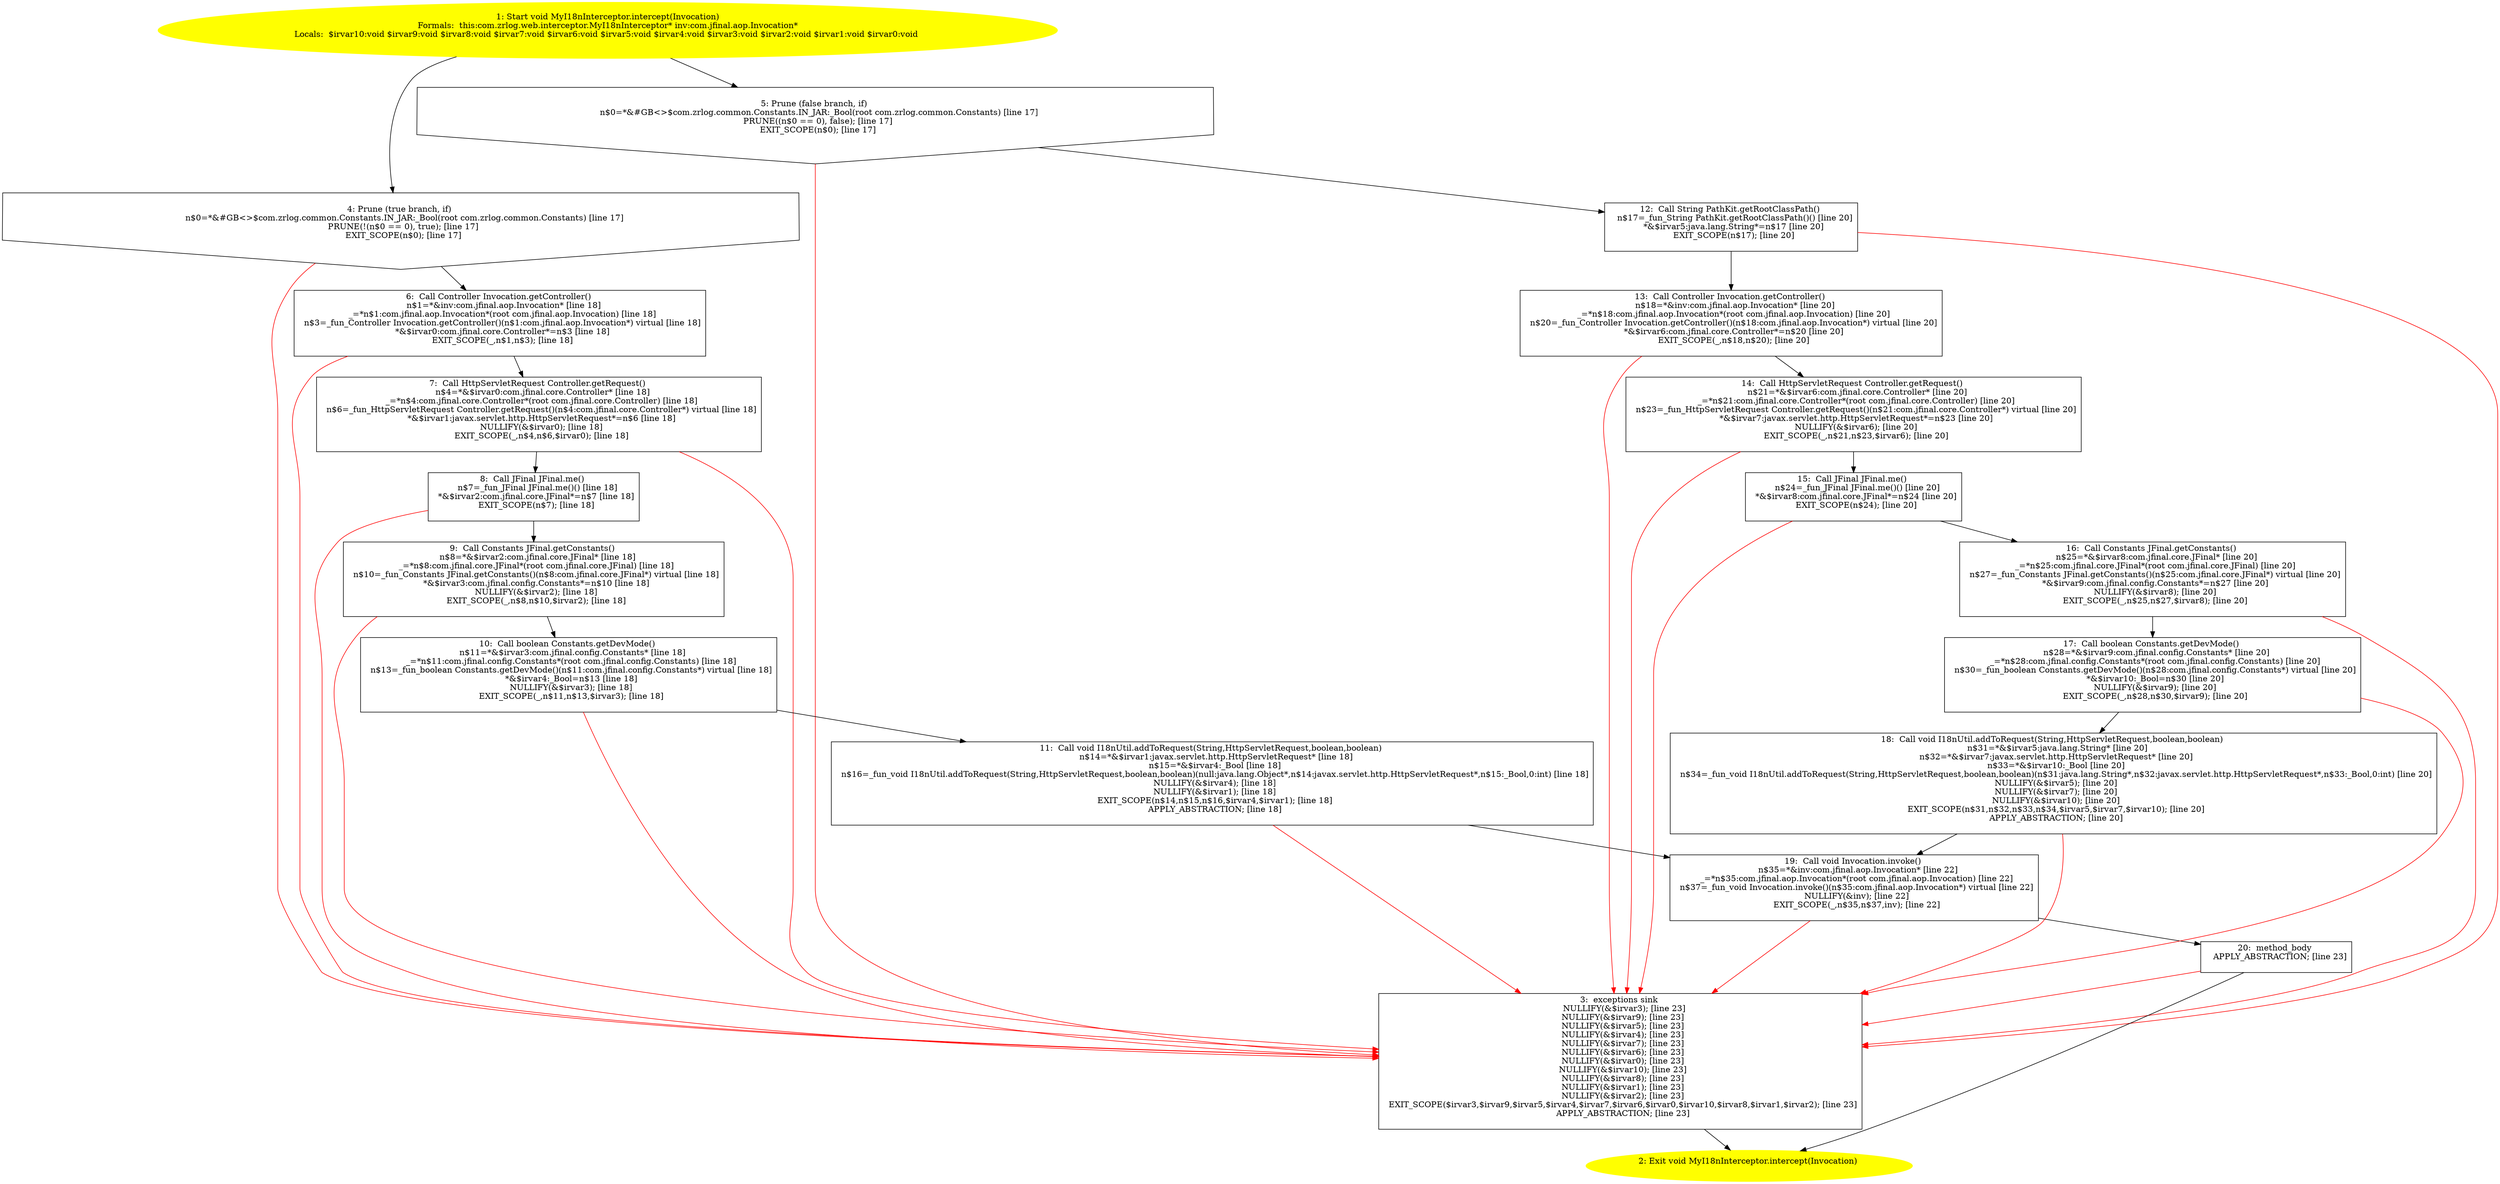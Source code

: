 /* @generated */
digraph cfg {
"com.zrlog.web.interceptor.MyI18nInterceptor.intercept(com.jfinal.aop.Invocation):void.32b7e57ac259d1b54f8f78c02972f6a0_1" [label="1: Start void MyI18nInterceptor.intercept(Invocation)\nFormals:  this:com.zrlog.web.interceptor.MyI18nInterceptor* inv:com.jfinal.aop.Invocation*\nLocals:  $irvar10:void $irvar9:void $irvar8:void $irvar7:void $irvar6:void $irvar5:void $irvar4:void $irvar3:void $irvar2:void $irvar1:void $irvar0:void \n  " color=yellow style=filled]
	

	 "com.zrlog.web.interceptor.MyI18nInterceptor.intercept(com.jfinal.aop.Invocation):void.32b7e57ac259d1b54f8f78c02972f6a0_1" -> "com.zrlog.web.interceptor.MyI18nInterceptor.intercept(com.jfinal.aop.Invocation):void.32b7e57ac259d1b54f8f78c02972f6a0_4" ;
	 "com.zrlog.web.interceptor.MyI18nInterceptor.intercept(com.jfinal.aop.Invocation):void.32b7e57ac259d1b54f8f78c02972f6a0_1" -> "com.zrlog.web.interceptor.MyI18nInterceptor.intercept(com.jfinal.aop.Invocation):void.32b7e57ac259d1b54f8f78c02972f6a0_5" ;
"com.zrlog.web.interceptor.MyI18nInterceptor.intercept(com.jfinal.aop.Invocation):void.32b7e57ac259d1b54f8f78c02972f6a0_2" [label="2: Exit void MyI18nInterceptor.intercept(Invocation) \n  " color=yellow style=filled]
	

"com.zrlog.web.interceptor.MyI18nInterceptor.intercept(com.jfinal.aop.Invocation):void.32b7e57ac259d1b54f8f78c02972f6a0_3" [label="3:  exceptions sink \n   NULLIFY(&$irvar3); [line 23]\n  NULLIFY(&$irvar9); [line 23]\n  NULLIFY(&$irvar5); [line 23]\n  NULLIFY(&$irvar4); [line 23]\n  NULLIFY(&$irvar7); [line 23]\n  NULLIFY(&$irvar6); [line 23]\n  NULLIFY(&$irvar0); [line 23]\n  NULLIFY(&$irvar10); [line 23]\n  NULLIFY(&$irvar8); [line 23]\n  NULLIFY(&$irvar1); [line 23]\n  NULLIFY(&$irvar2); [line 23]\n  EXIT_SCOPE($irvar3,$irvar9,$irvar5,$irvar4,$irvar7,$irvar6,$irvar0,$irvar10,$irvar8,$irvar1,$irvar2); [line 23]\n  APPLY_ABSTRACTION; [line 23]\n " shape="box"]
	

	 "com.zrlog.web.interceptor.MyI18nInterceptor.intercept(com.jfinal.aop.Invocation):void.32b7e57ac259d1b54f8f78c02972f6a0_3" -> "com.zrlog.web.interceptor.MyI18nInterceptor.intercept(com.jfinal.aop.Invocation):void.32b7e57ac259d1b54f8f78c02972f6a0_2" ;
"com.zrlog.web.interceptor.MyI18nInterceptor.intercept(com.jfinal.aop.Invocation):void.32b7e57ac259d1b54f8f78c02972f6a0_4" [label="4: Prune (true branch, if) \n   n$0=*&#GB<>$com.zrlog.common.Constants.IN_JAR:_Bool(root com.zrlog.common.Constants) [line 17]\n  PRUNE(!(n$0 == 0), true); [line 17]\n  EXIT_SCOPE(n$0); [line 17]\n " shape="invhouse"]
	

	 "com.zrlog.web.interceptor.MyI18nInterceptor.intercept(com.jfinal.aop.Invocation):void.32b7e57ac259d1b54f8f78c02972f6a0_4" -> "com.zrlog.web.interceptor.MyI18nInterceptor.intercept(com.jfinal.aop.Invocation):void.32b7e57ac259d1b54f8f78c02972f6a0_6" ;
	 "com.zrlog.web.interceptor.MyI18nInterceptor.intercept(com.jfinal.aop.Invocation):void.32b7e57ac259d1b54f8f78c02972f6a0_4" -> "com.zrlog.web.interceptor.MyI18nInterceptor.intercept(com.jfinal.aop.Invocation):void.32b7e57ac259d1b54f8f78c02972f6a0_3" [color="red" ];
"com.zrlog.web.interceptor.MyI18nInterceptor.intercept(com.jfinal.aop.Invocation):void.32b7e57ac259d1b54f8f78c02972f6a0_5" [label="5: Prune (false branch, if) \n   n$0=*&#GB<>$com.zrlog.common.Constants.IN_JAR:_Bool(root com.zrlog.common.Constants) [line 17]\n  PRUNE((n$0 == 0), false); [line 17]\n  EXIT_SCOPE(n$0); [line 17]\n " shape="invhouse"]
	

	 "com.zrlog.web.interceptor.MyI18nInterceptor.intercept(com.jfinal.aop.Invocation):void.32b7e57ac259d1b54f8f78c02972f6a0_5" -> "com.zrlog.web.interceptor.MyI18nInterceptor.intercept(com.jfinal.aop.Invocation):void.32b7e57ac259d1b54f8f78c02972f6a0_12" ;
	 "com.zrlog.web.interceptor.MyI18nInterceptor.intercept(com.jfinal.aop.Invocation):void.32b7e57ac259d1b54f8f78c02972f6a0_5" -> "com.zrlog.web.interceptor.MyI18nInterceptor.intercept(com.jfinal.aop.Invocation):void.32b7e57ac259d1b54f8f78c02972f6a0_3" [color="red" ];
"com.zrlog.web.interceptor.MyI18nInterceptor.intercept(com.jfinal.aop.Invocation):void.32b7e57ac259d1b54f8f78c02972f6a0_6" [label="6:  Call Controller Invocation.getController() \n   n$1=*&inv:com.jfinal.aop.Invocation* [line 18]\n  _=*n$1:com.jfinal.aop.Invocation*(root com.jfinal.aop.Invocation) [line 18]\n  n$3=_fun_Controller Invocation.getController()(n$1:com.jfinal.aop.Invocation*) virtual [line 18]\n  *&$irvar0:com.jfinal.core.Controller*=n$3 [line 18]\n  EXIT_SCOPE(_,n$1,n$3); [line 18]\n " shape="box"]
	

	 "com.zrlog.web.interceptor.MyI18nInterceptor.intercept(com.jfinal.aop.Invocation):void.32b7e57ac259d1b54f8f78c02972f6a0_6" -> "com.zrlog.web.interceptor.MyI18nInterceptor.intercept(com.jfinal.aop.Invocation):void.32b7e57ac259d1b54f8f78c02972f6a0_7" ;
	 "com.zrlog.web.interceptor.MyI18nInterceptor.intercept(com.jfinal.aop.Invocation):void.32b7e57ac259d1b54f8f78c02972f6a0_6" -> "com.zrlog.web.interceptor.MyI18nInterceptor.intercept(com.jfinal.aop.Invocation):void.32b7e57ac259d1b54f8f78c02972f6a0_3" [color="red" ];
"com.zrlog.web.interceptor.MyI18nInterceptor.intercept(com.jfinal.aop.Invocation):void.32b7e57ac259d1b54f8f78c02972f6a0_7" [label="7:  Call HttpServletRequest Controller.getRequest() \n   n$4=*&$irvar0:com.jfinal.core.Controller* [line 18]\n  _=*n$4:com.jfinal.core.Controller*(root com.jfinal.core.Controller) [line 18]\n  n$6=_fun_HttpServletRequest Controller.getRequest()(n$4:com.jfinal.core.Controller*) virtual [line 18]\n  *&$irvar1:javax.servlet.http.HttpServletRequest*=n$6 [line 18]\n  NULLIFY(&$irvar0); [line 18]\n  EXIT_SCOPE(_,n$4,n$6,$irvar0); [line 18]\n " shape="box"]
	

	 "com.zrlog.web.interceptor.MyI18nInterceptor.intercept(com.jfinal.aop.Invocation):void.32b7e57ac259d1b54f8f78c02972f6a0_7" -> "com.zrlog.web.interceptor.MyI18nInterceptor.intercept(com.jfinal.aop.Invocation):void.32b7e57ac259d1b54f8f78c02972f6a0_8" ;
	 "com.zrlog.web.interceptor.MyI18nInterceptor.intercept(com.jfinal.aop.Invocation):void.32b7e57ac259d1b54f8f78c02972f6a0_7" -> "com.zrlog.web.interceptor.MyI18nInterceptor.intercept(com.jfinal.aop.Invocation):void.32b7e57ac259d1b54f8f78c02972f6a0_3" [color="red" ];
"com.zrlog.web.interceptor.MyI18nInterceptor.intercept(com.jfinal.aop.Invocation):void.32b7e57ac259d1b54f8f78c02972f6a0_8" [label="8:  Call JFinal JFinal.me() \n   n$7=_fun_JFinal JFinal.me()() [line 18]\n  *&$irvar2:com.jfinal.core.JFinal*=n$7 [line 18]\n  EXIT_SCOPE(n$7); [line 18]\n " shape="box"]
	

	 "com.zrlog.web.interceptor.MyI18nInterceptor.intercept(com.jfinal.aop.Invocation):void.32b7e57ac259d1b54f8f78c02972f6a0_8" -> "com.zrlog.web.interceptor.MyI18nInterceptor.intercept(com.jfinal.aop.Invocation):void.32b7e57ac259d1b54f8f78c02972f6a0_9" ;
	 "com.zrlog.web.interceptor.MyI18nInterceptor.intercept(com.jfinal.aop.Invocation):void.32b7e57ac259d1b54f8f78c02972f6a0_8" -> "com.zrlog.web.interceptor.MyI18nInterceptor.intercept(com.jfinal.aop.Invocation):void.32b7e57ac259d1b54f8f78c02972f6a0_3" [color="red" ];
"com.zrlog.web.interceptor.MyI18nInterceptor.intercept(com.jfinal.aop.Invocation):void.32b7e57ac259d1b54f8f78c02972f6a0_9" [label="9:  Call Constants JFinal.getConstants() \n   n$8=*&$irvar2:com.jfinal.core.JFinal* [line 18]\n  _=*n$8:com.jfinal.core.JFinal*(root com.jfinal.core.JFinal) [line 18]\n  n$10=_fun_Constants JFinal.getConstants()(n$8:com.jfinal.core.JFinal*) virtual [line 18]\n  *&$irvar3:com.jfinal.config.Constants*=n$10 [line 18]\n  NULLIFY(&$irvar2); [line 18]\n  EXIT_SCOPE(_,n$8,n$10,$irvar2); [line 18]\n " shape="box"]
	

	 "com.zrlog.web.interceptor.MyI18nInterceptor.intercept(com.jfinal.aop.Invocation):void.32b7e57ac259d1b54f8f78c02972f6a0_9" -> "com.zrlog.web.interceptor.MyI18nInterceptor.intercept(com.jfinal.aop.Invocation):void.32b7e57ac259d1b54f8f78c02972f6a0_10" ;
	 "com.zrlog.web.interceptor.MyI18nInterceptor.intercept(com.jfinal.aop.Invocation):void.32b7e57ac259d1b54f8f78c02972f6a0_9" -> "com.zrlog.web.interceptor.MyI18nInterceptor.intercept(com.jfinal.aop.Invocation):void.32b7e57ac259d1b54f8f78c02972f6a0_3" [color="red" ];
"com.zrlog.web.interceptor.MyI18nInterceptor.intercept(com.jfinal.aop.Invocation):void.32b7e57ac259d1b54f8f78c02972f6a0_10" [label="10:  Call boolean Constants.getDevMode() \n   n$11=*&$irvar3:com.jfinal.config.Constants* [line 18]\n  _=*n$11:com.jfinal.config.Constants*(root com.jfinal.config.Constants) [line 18]\n  n$13=_fun_boolean Constants.getDevMode()(n$11:com.jfinal.config.Constants*) virtual [line 18]\n  *&$irvar4:_Bool=n$13 [line 18]\n  NULLIFY(&$irvar3); [line 18]\n  EXIT_SCOPE(_,n$11,n$13,$irvar3); [line 18]\n " shape="box"]
	

	 "com.zrlog.web.interceptor.MyI18nInterceptor.intercept(com.jfinal.aop.Invocation):void.32b7e57ac259d1b54f8f78c02972f6a0_10" -> "com.zrlog.web.interceptor.MyI18nInterceptor.intercept(com.jfinal.aop.Invocation):void.32b7e57ac259d1b54f8f78c02972f6a0_11" ;
	 "com.zrlog.web.interceptor.MyI18nInterceptor.intercept(com.jfinal.aop.Invocation):void.32b7e57ac259d1b54f8f78c02972f6a0_10" -> "com.zrlog.web.interceptor.MyI18nInterceptor.intercept(com.jfinal.aop.Invocation):void.32b7e57ac259d1b54f8f78c02972f6a0_3" [color="red" ];
"com.zrlog.web.interceptor.MyI18nInterceptor.intercept(com.jfinal.aop.Invocation):void.32b7e57ac259d1b54f8f78c02972f6a0_11" [label="11:  Call void I18nUtil.addToRequest(String,HttpServletRequest,boolean,boolean) \n   n$14=*&$irvar1:javax.servlet.http.HttpServletRequest* [line 18]\n  n$15=*&$irvar4:_Bool [line 18]\n  n$16=_fun_void I18nUtil.addToRequest(String,HttpServletRequest,boolean,boolean)(null:java.lang.Object*,n$14:javax.servlet.http.HttpServletRequest*,n$15:_Bool,0:int) [line 18]\n  NULLIFY(&$irvar4); [line 18]\n  NULLIFY(&$irvar1); [line 18]\n  EXIT_SCOPE(n$14,n$15,n$16,$irvar4,$irvar1); [line 18]\n  APPLY_ABSTRACTION; [line 18]\n " shape="box"]
	

	 "com.zrlog.web.interceptor.MyI18nInterceptor.intercept(com.jfinal.aop.Invocation):void.32b7e57ac259d1b54f8f78c02972f6a0_11" -> "com.zrlog.web.interceptor.MyI18nInterceptor.intercept(com.jfinal.aop.Invocation):void.32b7e57ac259d1b54f8f78c02972f6a0_19" ;
	 "com.zrlog.web.interceptor.MyI18nInterceptor.intercept(com.jfinal.aop.Invocation):void.32b7e57ac259d1b54f8f78c02972f6a0_11" -> "com.zrlog.web.interceptor.MyI18nInterceptor.intercept(com.jfinal.aop.Invocation):void.32b7e57ac259d1b54f8f78c02972f6a0_3" [color="red" ];
"com.zrlog.web.interceptor.MyI18nInterceptor.intercept(com.jfinal.aop.Invocation):void.32b7e57ac259d1b54f8f78c02972f6a0_12" [label="12:  Call String PathKit.getRootClassPath() \n   n$17=_fun_String PathKit.getRootClassPath()() [line 20]\n  *&$irvar5:java.lang.String*=n$17 [line 20]\n  EXIT_SCOPE(n$17); [line 20]\n " shape="box"]
	

	 "com.zrlog.web.interceptor.MyI18nInterceptor.intercept(com.jfinal.aop.Invocation):void.32b7e57ac259d1b54f8f78c02972f6a0_12" -> "com.zrlog.web.interceptor.MyI18nInterceptor.intercept(com.jfinal.aop.Invocation):void.32b7e57ac259d1b54f8f78c02972f6a0_13" ;
	 "com.zrlog.web.interceptor.MyI18nInterceptor.intercept(com.jfinal.aop.Invocation):void.32b7e57ac259d1b54f8f78c02972f6a0_12" -> "com.zrlog.web.interceptor.MyI18nInterceptor.intercept(com.jfinal.aop.Invocation):void.32b7e57ac259d1b54f8f78c02972f6a0_3" [color="red" ];
"com.zrlog.web.interceptor.MyI18nInterceptor.intercept(com.jfinal.aop.Invocation):void.32b7e57ac259d1b54f8f78c02972f6a0_13" [label="13:  Call Controller Invocation.getController() \n   n$18=*&inv:com.jfinal.aop.Invocation* [line 20]\n  _=*n$18:com.jfinal.aop.Invocation*(root com.jfinal.aop.Invocation) [line 20]\n  n$20=_fun_Controller Invocation.getController()(n$18:com.jfinal.aop.Invocation*) virtual [line 20]\n  *&$irvar6:com.jfinal.core.Controller*=n$20 [line 20]\n  EXIT_SCOPE(_,n$18,n$20); [line 20]\n " shape="box"]
	

	 "com.zrlog.web.interceptor.MyI18nInterceptor.intercept(com.jfinal.aop.Invocation):void.32b7e57ac259d1b54f8f78c02972f6a0_13" -> "com.zrlog.web.interceptor.MyI18nInterceptor.intercept(com.jfinal.aop.Invocation):void.32b7e57ac259d1b54f8f78c02972f6a0_14" ;
	 "com.zrlog.web.interceptor.MyI18nInterceptor.intercept(com.jfinal.aop.Invocation):void.32b7e57ac259d1b54f8f78c02972f6a0_13" -> "com.zrlog.web.interceptor.MyI18nInterceptor.intercept(com.jfinal.aop.Invocation):void.32b7e57ac259d1b54f8f78c02972f6a0_3" [color="red" ];
"com.zrlog.web.interceptor.MyI18nInterceptor.intercept(com.jfinal.aop.Invocation):void.32b7e57ac259d1b54f8f78c02972f6a0_14" [label="14:  Call HttpServletRequest Controller.getRequest() \n   n$21=*&$irvar6:com.jfinal.core.Controller* [line 20]\n  _=*n$21:com.jfinal.core.Controller*(root com.jfinal.core.Controller) [line 20]\n  n$23=_fun_HttpServletRequest Controller.getRequest()(n$21:com.jfinal.core.Controller*) virtual [line 20]\n  *&$irvar7:javax.servlet.http.HttpServletRequest*=n$23 [line 20]\n  NULLIFY(&$irvar6); [line 20]\n  EXIT_SCOPE(_,n$21,n$23,$irvar6); [line 20]\n " shape="box"]
	

	 "com.zrlog.web.interceptor.MyI18nInterceptor.intercept(com.jfinal.aop.Invocation):void.32b7e57ac259d1b54f8f78c02972f6a0_14" -> "com.zrlog.web.interceptor.MyI18nInterceptor.intercept(com.jfinal.aop.Invocation):void.32b7e57ac259d1b54f8f78c02972f6a0_15" ;
	 "com.zrlog.web.interceptor.MyI18nInterceptor.intercept(com.jfinal.aop.Invocation):void.32b7e57ac259d1b54f8f78c02972f6a0_14" -> "com.zrlog.web.interceptor.MyI18nInterceptor.intercept(com.jfinal.aop.Invocation):void.32b7e57ac259d1b54f8f78c02972f6a0_3" [color="red" ];
"com.zrlog.web.interceptor.MyI18nInterceptor.intercept(com.jfinal.aop.Invocation):void.32b7e57ac259d1b54f8f78c02972f6a0_15" [label="15:  Call JFinal JFinal.me() \n   n$24=_fun_JFinal JFinal.me()() [line 20]\n  *&$irvar8:com.jfinal.core.JFinal*=n$24 [line 20]\n  EXIT_SCOPE(n$24); [line 20]\n " shape="box"]
	

	 "com.zrlog.web.interceptor.MyI18nInterceptor.intercept(com.jfinal.aop.Invocation):void.32b7e57ac259d1b54f8f78c02972f6a0_15" -> "com.zrlog.web.interceptor.MyI18nInterceptor.intercept(com.jfinal.aop.Invocation):void.32b7e57ac259d1b54f8f78c02972f6a0_16" ;
	 "com.zrlog.web.interceptor.MyI18nInterceptor.intercept(com.jfinal.aop.Invocation):void.32b7e57ac259d1b54f8f78c02972f6a0_15" -> "com.zrlog.web.interceptor.MyI18nInterceptor.intercept(com.jfinal.aop.Invocation):void.32b7e57ac259d1b54f8f78c02972f6a0_3" [color="red" ];
"com.zrlog.web.interceptor.MyI18nInterceptor.intercept(com.jfinal.aop.Invocation):void.32b7e57ac259d1b54f8f78c02972f6a0_16" [label="16:  Call Constants JFinal.getConstants() \n   n$25=*&$irvar8:com.jfinal.core.JFinal* [line 20]\n  _=*n$25:com.jfinal.core.JFinal*(root com.jfinal.core.JFinal) [line 20]\n  n$27=_fun_Constants JFinal.getConstants()(n$25:com.jfinal.core.JFinal*) virtual [line 20]\n  *&$irvar9:com.jfinal.config.Constants*=n$27 [line 20]\n  NULLIFY(&$irvar8); [line 20]\n  EXIT_SCOPE(_,n$25,n$27,$irvar8); [line 20]\n " shape="box"]
	

	 "com.zrlog.web.interceptor.MyI18nInterceptor.intercept(com.jfinal.aop.Invocation):void.32b7e57ac259d1b54f8f78c02972f6a0_16" -> "com.zrlog.web.interceptor.MyI18nInterceptor.intercept(com.jfinal.aop.Invocation):void.32b7e57ac259d1b54f8f78c02972f6a0_17" ;
	 "com.zrlog.web.interceptor.MyI18nInterceptor.intercept(com.jfinal.aop.Invocation):void.32b7e57ac259d1b54f8f78c02972f6a0_16" -> "com.zrlog.web.interceptor.MyI18nInterceptor.intercept(com.jfinal.aop.Invocation):void.32b7e57ac259d1b54f8f78c02972f6a0_3" [color="red" ];
"com.zrlog.web.interceptor.MyI18nInterceptor.intercept(com.jfinal.aop.Invocation):void.32b7e57ac259d1b54f8f78c02972f6a0_17" [label="17:  Call boolean Constants.getDevMode() \n   n$28=*&$irvar9:com.jfinal.config.Constants* [line 20]\n  _=*n$28:com.jfinal.config.Constants*(root com.jfinal.config.Constants) [line 20]\n  n$30=_fun_boolean Constants.getDevMode()(n$28:com.jfinal.config.Constants*) virtual [line 20]\n  *&$irvar10:_Bool=n$30 [line 20]\n  NULLIFY(&$irvar9); [line 20]\n  EXIT_SCOPE(_,n$28,n$30,$irvar9); [line 20]\n " shape="box"]
	

	 "com.zrlog.web.interceptor.MyI18nInterceptor.intercept(com.jfinal.aop.Invocation):void.32b7e57ac259d1b54f8f78c02972f6a0_17" -> "com.zrlog.web.interceptor.MyI18nInterceptor.intercept(com.jfinal.aop.Invocation):void.32b7e57ac259d1b54f8f78c02972f6a0_18" ;
	 "com.zrlog.web.interceptor.MyI18nInterceptor.intercept(com.jfinal.aop.Invocation):void.32b7e57ac259d1b54f8f78c02972f6a0_17" -> "com.zrlog.web.interceptor.MyI18nInterceptor.intercept(com.jfinal.aop.Invocation):void.32b7e57ac259d1b54f8f78c02972f6a0_3" [color="red" ];
"com.zrlog.web.interceptor.MyI18nInterceptor.intercept(com.jfinal.aop.Invocation):void.32b7e57ac259d1b54f8f78c02972f6a0_18" [label="18:  Call void I18nUtil.addToRequest(String,HttpServletRequest,boolean,boolean) \n   n$31=*&$irvar5:java.lang.String* [line 20]\n  n$32=*&$irvar7:javax.servlet.http.HttpServletRequest* [line 20]\n  n$33=*&$irvar10:_Bool [line 20]\n  n$34=_fun_void I18nUtil.addToRequest(String,HttpServletRequest,boolean,boolean)(n$31:java.lang.String*,n$32:javax.servlet.http.HttpServletRequest*,n$33:_Bool,0:int) [line 20]\n  NULLIFY(&$irvar5); [line 20]\n  NULLIFY(&$irvar7); [line 20]\n  NULLIFY(&$irvar10); [line 20]\n  EXIT_SCOPE(n$31,n$32,n$33,n$34,$irvar5,$irvar7,$irvar10); [line 20]\n  APPLY_ABSTRACTION; [line 20]\n " shape="box"]
	

	 "com.zrlog.web.interceptor.MyI18nInterceptor.intercept(com.jfinal.aop.Invocation):void.32b7e57ac259d1b54f8f78c02972f6a0_18" -> "com.zrlog.web.interceptor.MyI18nInterceptor.intercept(com.jfinal.aop.Invocation):void.32b7e57ac259d1b54f8f78c02972f6a0_19" ;
	 "com.zrlog.web.interceptor.MyI18nInterceptor.intercept(com.jfinal.aop.Invocation):void.32b7e57ac259d1b54f8f78c02972f6a0_18" -> "com.zrlog.web.interceptor.MyI18nInterceptor.intercept(com.jfinal.aop.Invocation):void.32b7e57ac259d1b54f8f78c02972f6a0_3" [color="red" ];
"com.zrlog.web.interceptor.MyI18nInterceptor.intercept(com.jfinal.aop.Invocation):void.32b7e57ac259d1b54f8f78c02972f6a0_19" [label="19:  Call void Invocation.invoke() \n   n$35=*&inv:com.jfinal.aop.Invocation* [line 22]\n  _=*n$35:com.jfinal.aop.Invocation*(root com.jfinal.aop.Invocation) [line 22]\n  n$37=_fun_void Invocation.invoke()(n$35:com.jfinal.aop.Invocation*) virtual [line 22]\n  NULLIFY(&inv); [line 22]\n  EXIT_SCOPE(_,n$35,n$37,inv); [line 22]\n " shape="box"]
	

	 "com.zrlog.web.interceptor.MyI18nInterceptor.intercept(com.jfinal.aop.Invocation):void.32b7e57ac259d1b54f8f78c02972f6a0_19" -> "com.zrlog.web.interceptor.MyI18nInterceptor.intercept(com.jfinal.aop.Invocation):void.32b7e57ac259d1b54f8f78c02972f6a0_20" ;
	 "com.zrlog.web.interceptor.MyI18nInterceptor.intercept(com.jfinal.aop.Invocation):void.32b7e57ac259d1b54f8f78c02972f6a0_19" -> "com.zrlog.web.interceptor.MyI18nInterceptor.intercept(com.jfinal.aop.Invocation):void.32b7e57ac259d1b54f8f78c02972f6a0_3" [color="red" ];
"com.zrlog.web.interceptor.MyI18nInterceptor.intercept(com.jfinal.aop.Invocation):void.32b7e57ac259d1b54f8f78c02972f6a0_20" [label="20:  method_body \n   APPLY_ABSTRACTION; [line 23]\n " shape="box"]
	

	 "com.zrlog.web.interceptor.MyI18nInterceptor.intercept(com.jfinal.aop.Invocation):void.32b7e57ac259d1b54f8f78c02972f6a0_20" -> "com.zrlog.web.interceptor.MyI18nInterceptor.intercept(com.jfinal.aop.Invocation):void.32b7e57ac259d1b54f8f78c02972f6a0_2" ;
	 "com.zrlog.web.interceptor.MyI18nInterceptor.intercept(com.jfinal.aop.Invocation):void.32b7e57ac259d1b54f8f78c02972f6a0_20" -> "com.zrlog.web.interceptor.MyI18nInterceptor.intercept(com.jfinal.aop.Invocation):void.32b7e57ac259d1b54f8f78c02972f6a0_3" [color="red" ];
}
